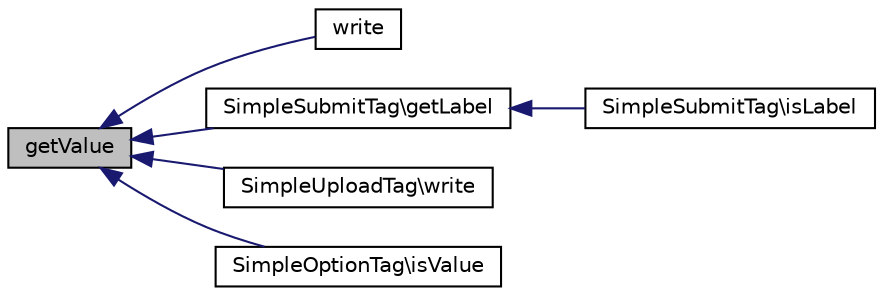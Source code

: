 digraph "getValue"
{
  edge [fontname="Helvetica",fontsize="10",labelfontname="Helvetica",labelfontsize="10"];
  node [fontname="Helvetica",fontsize="10",shape=record];
  rankdir="LR";
  Node1 [label="getValue",height=0.2,width=0.4,color="black", fillcolor="grey75", style="filled" fontcolor="black"];
  Node1 -> Node2 [dir="back",color="midnightblue",fontsize="10",style="solid",fontname="Helvetica"];
  Node2 [label="write",height=0.2,width=0.4,color="black", fillcolor="white", style="filled",URL="$class_simple_widget.html#ac157d43ea3158de892427e7f1630fa34"];
  Node1 -> Node3 [dir="back",color="midnightblue",fontsize="10",style="solid",fontname="Helvetica"];
  Node3 [label="SimpleSubmitTag\\getLabel",height=0.2,width=0.4,color="black", fillcolor="white", style="filled",URL="$class_simple_submit_tag.html#a14c4e7420d903d3e40342266333d2ecf"];
  Node3 -> Node4 [dir="back",color="midnightblue",fontsize="10",style="solid",fontname="Helvetica"];
  Node4 [label="SimpleSubmitTag\\isLabel",height=0.2,width=0.4,color="black", fillcolor="white", style="filled",URL="$class_simple_submit_tag.html#aeb6314ed9614c8dde936aecfcfe93a2f"];
  Node1 -> Node5 [dir="back",color="midnightblue",fontsize="10",style="solid",fontname="Helvetica"];
  Node5 [label="SimpleUploadTag\\write",height=0.2,width=0.4,color="black", fillcolor="white", style="filled",URL="$class_simple_upload_tag.html#ac157d43ea3158de892427e7f1630fa34"];
  Node1 -> Node6 [dir="back",color="midnightblue",fontsize="10",style="solid",fontname="Helvetica"];
  Node6 [label="SimpleOptionTag\\isValue",height=0.2,width=0.4,color="black", fillcolor="white", style="filled",URL="$class_simple_option_tag.html#ab1db8b3037ce2c2a6e4af9cf3f8e3d39"];
}

